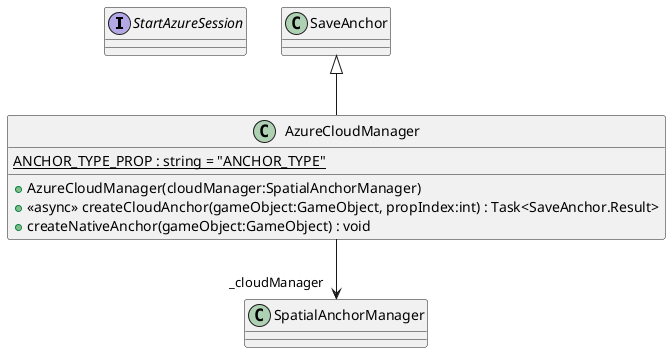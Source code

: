 @startuml
interface StartAzureSession {
}
class AzureCloudManager {
    {static} ANCHOR_TYPE_PROP : string = "ANCHOR_TYPE"
    + AzureCloudManager(cloudManager:SpatialAnchorManager)
    + <<async>> createCloudAnchor(gameObject:GameObject, propIndex:int) : Task<SaveAnchor.Result>
    + createNativeAnchor(gameObject:GameObject) : void
}
SaveAnchor <|-- AzureCloudManager
AzureCloudManager --> "_cloudManager" SpatialAnchorManager
@enduml
